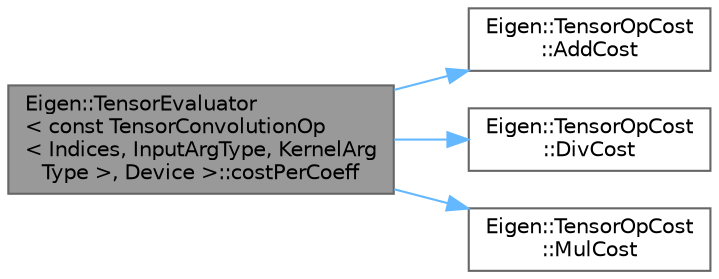 digraph "Eigen::TensorEvaluator&lt; const TensorConvolutionOp&lt; Indices, InputArgType, KernelArgType &gt;, Device &gt;::costPerCoeff"
{
 // LATEX_PDF_SIZE
  bgcolor="transparent";
  edge [fontname=Helvetica,fontsize=10,labelfontname=Helvetica,labelfontsize=10];
  node [fontname=Helvetica,fontsize=10,shape=box,height=0.2,width=0.4];
  rankdir="LR";
  Node1 [id="Node000001",label="Eigen::TensorEvaluator\l\< const TensorConvolutionOp\l\< Indices, InputArgType, KernelArg\lType \>, Device \>::costPerCoeff",height=0.2,width=0.4,color="gray40", fillcolor="grey60", style="filled", fontcolor="black",tooltip=" "];
  Node1 -> Node2 [id="edge4_Node000001_Node000002",color="steelblue1",style="solid",tooltip=" "];
  Node2 [id="Node000002",label="Eigen::TensorOpCost\l::AddCost",height=0.2,width=0.4,color="grey40", fillcolor="white", style="filled",URL="$class_eigen_1_1_tensor_op_cost.html#a7c74e94f5c5992ddd756ba868df98441",tooltip=" "];
  Node1 -> Node3 [id="edge5_Node000001_Node000003",color="steelblue1",style="solid",tooltip=" "];
  Node3 [id="Node000003",label="Eigen::TensorOpCost\l::DivCost",height=0.2,width=0.4,color="grey40", fillcolor="white", style="filled",URL="$class_eigen_1_1_tensor_op_cost.html#ab5da69fab8e443d48fafa9880aa8691c",tooltip=" "];
  Node1 -> Node4 [id="edge6_Node000001_Node000004",color="steelblue1",style="solid",tooltip=" "];
  Node4 [id="Node000004",label="Eigen::TensorOpCost\l::MulCost",height=0.2,width=0.4,color="grey40", fillcolor="white", style="filled",URL="$class_eigen_1_1_tensor_op_cost.html#a6beccb61485f429ac575d0a22abf9014",tooltip=" "];
}
